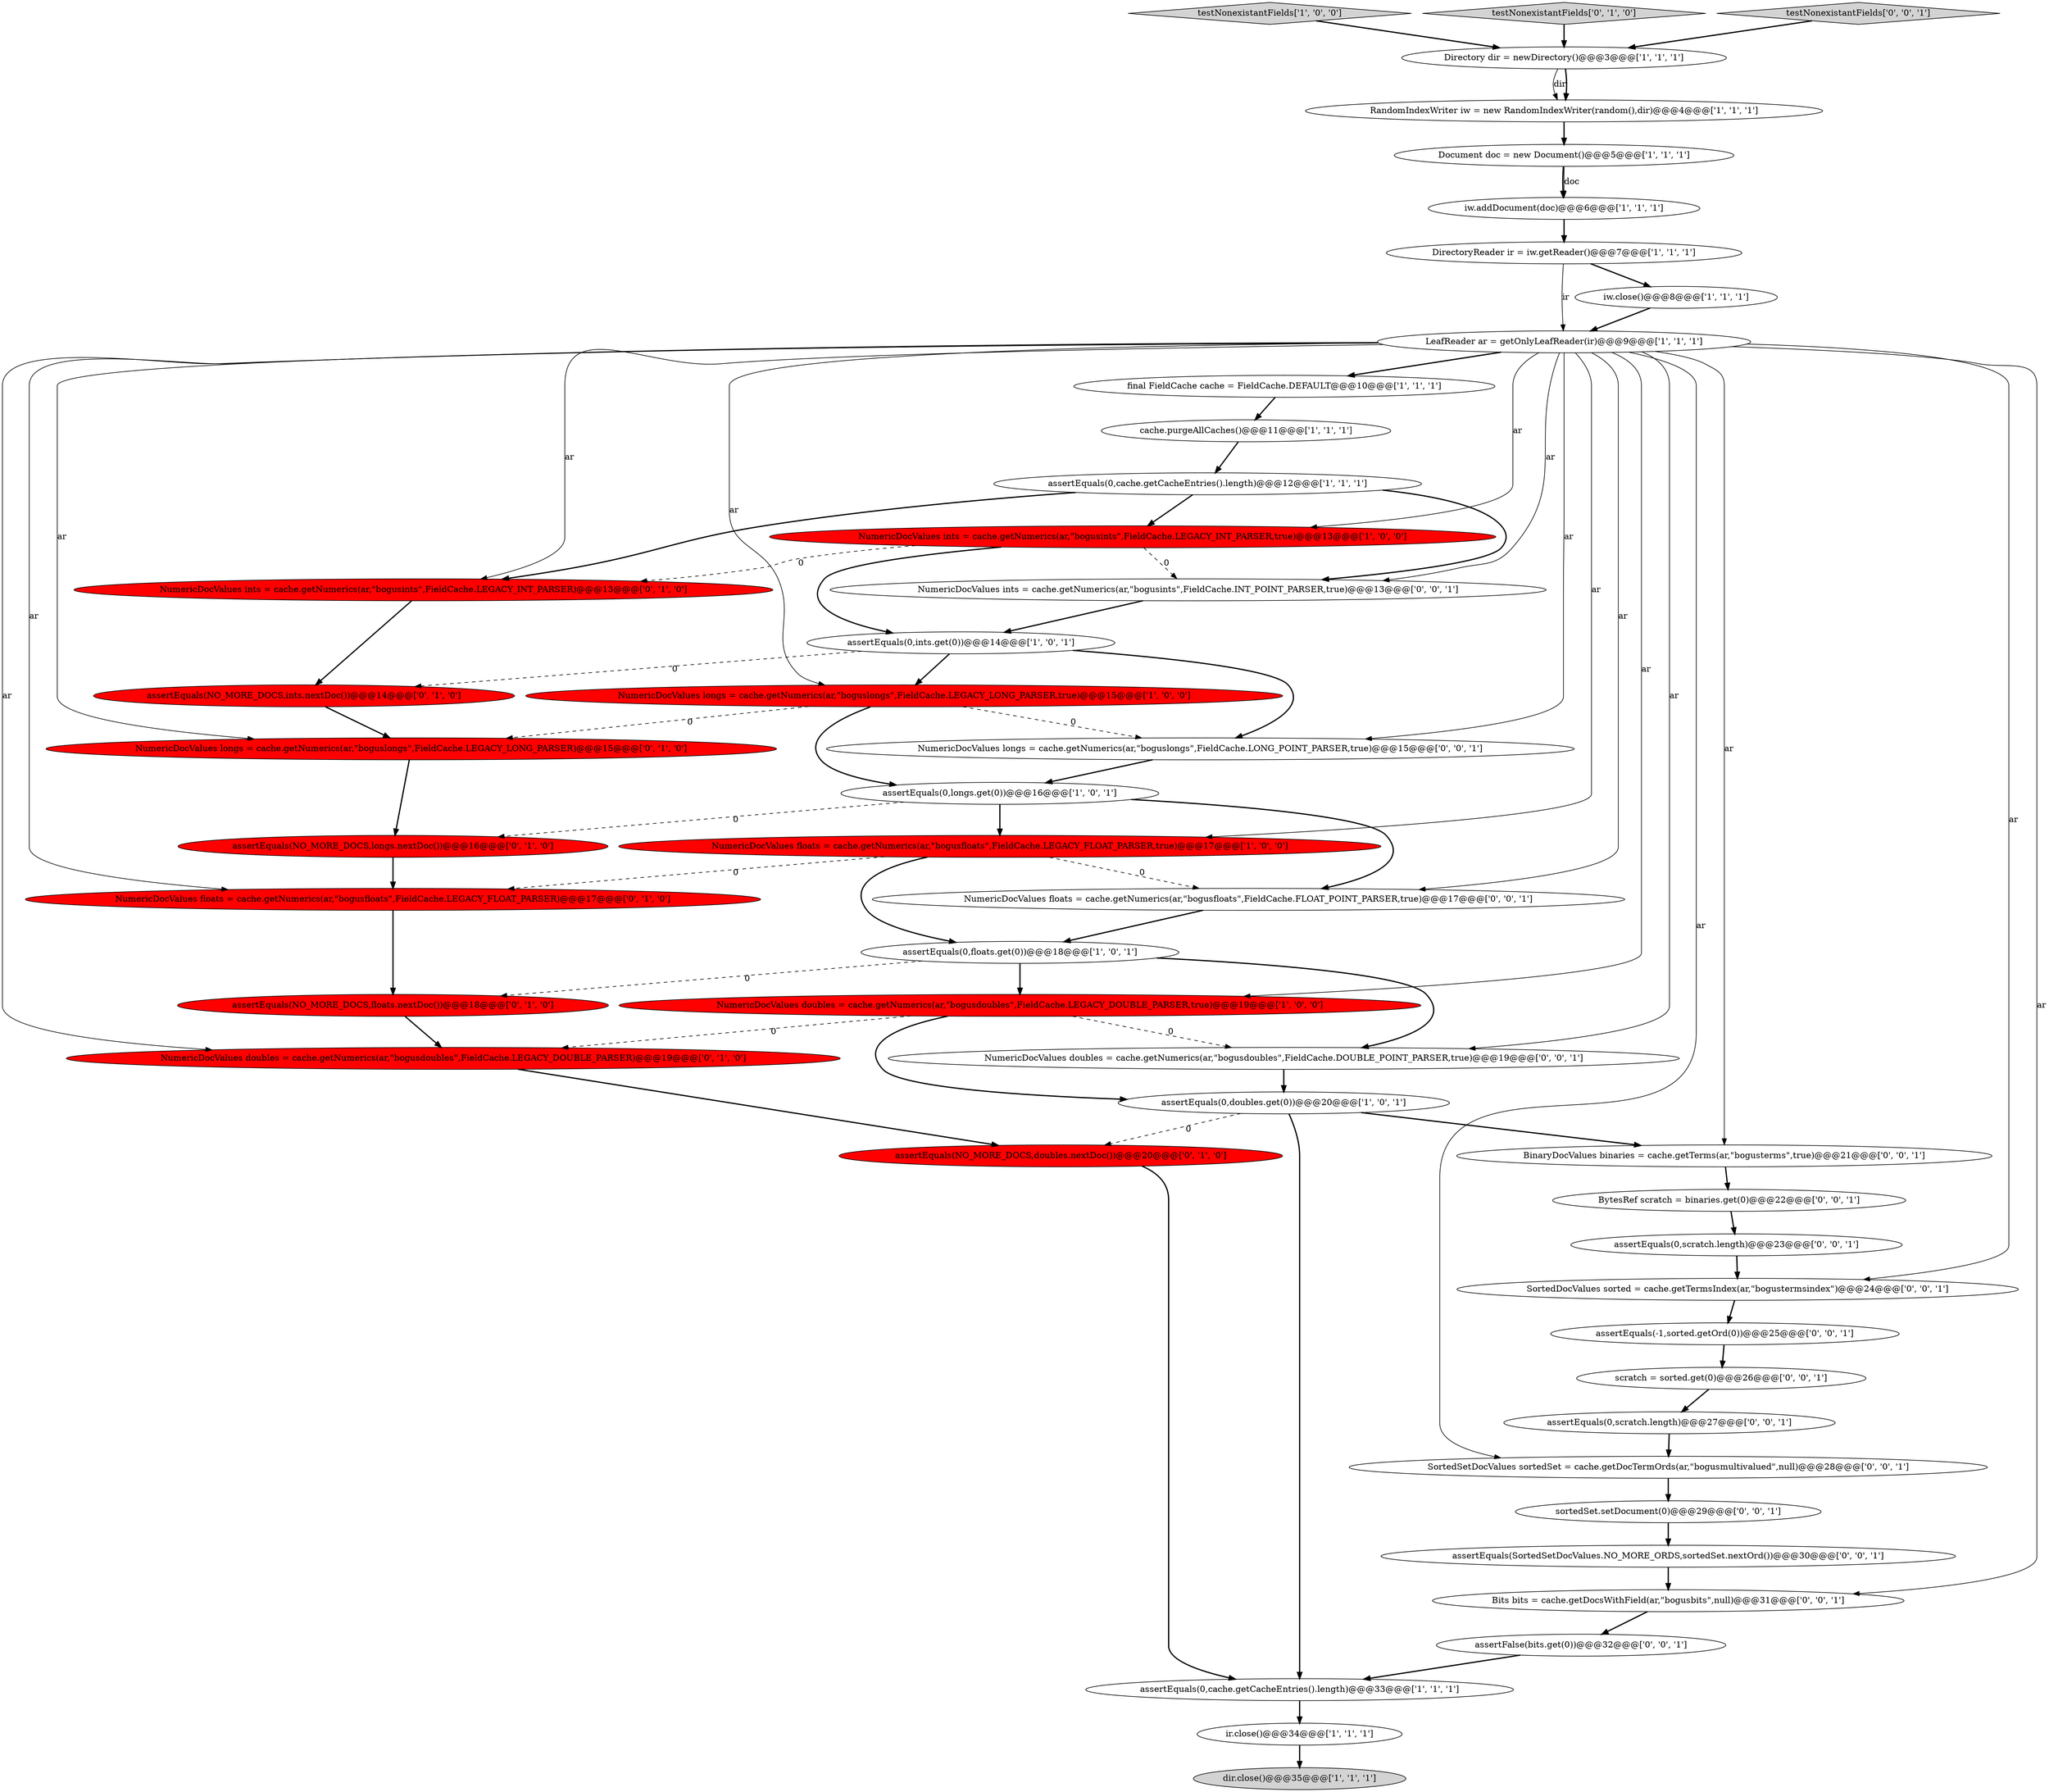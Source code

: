 digraph {
46 [style = filled, label = "sortedSet.setDocument(0)@@@29@@@['0', '0', '1']", fillcolor = white, shape = ellipse image = "AAA0AAABBB3BBB"];
44 [style = filled, label = "BinaryDocValues binaries = cache.getTerms(ar,\"bogusterms\",true)@@@21@@@['0', '0', '1']", fillcolor = white, shape = ellipse image = "AAA0AAABBB3BBB"];
17 [style = filled, label = "Directory dir = newDirectory()@@@3@@@['1', '1', '1']", fillcolor = white, shape = ellipse image = "AAA0AAABBB1BBB"];
41 [style = filled, label = "NumericDocValues ints = cache.getNumerics(ar,\"bogusints\",FieldCache.INT_POINT_PARSER,true)@@@13@@@['0', '0', '1']", fillcolor = white, shape = ellipse image = "AAA0AAABBB3BBB"];
10 [style = filled, label = "NumericDocValues ints = cache.getNumerics(ar,\"bogusints\",FieldCache.LEGACY_INT_PARSER,true)@@@13@@@['1', '0', '0']", fillcolor = red, shape = ellipse image = "AAA1AAABBB1BBB"];
43 [style = filled, label = "assertEquals(0,scratch.length)@@@23@@@['0', '0', '1']", fillcolor = white, shape = ellipse image = "AAA0AAABBB3BBB"];
30 [style = filled, label = "assertEquals(NO_MORE_DOCS,ints.nextDoc())@@@14@@@['0', '1', '0']", fillcolor = red, shape = ellipse image = "AAA1AAABBB2BBB"];
2 [style = filled, label = "DirectoryReader ir = iw.getReader()@@@7@@@['1', '1', '1']", fillcolor = white, shape = ellipse image = "AAA0AAABBB1BBB"];
8 [style = filled, label = "NumericDocValues floats = cache.getNumerics(ar,\"bogusfloats\",FieldCache.LEGACY_FLOAT_PARSER,true)@@@17@@@['1', '0', '0']", fillcolor = red, shape = ellipse image = "AAA1AAABBB1BBB"];
11 [style = filled, label = "testNonexistantFields['1', '0', '0']", fillcolor = lightgray, shape = diamond image = "AAA0AAABBB1BBB"];
38 [style = filled, label = "assertEquals(SortedSetDocValues.NO_MORE_ORDS,sortedSet.nextOrd())@@@30@@@['0', '0', '1']", fillcolor = white, shape = ellipse image = "AAA0AAABBB3BBB"];
1 [style = filled, label = "assertEquals(0,ints.get(0))@@@14@@@['1', '0', '1']", fillcolor = white, shape = ellipse image = "AAA0AAABBB1BBB"];
13 [style = filled, label = "cache.purgeAllCaches()@@@11@@@['1', '1', '1']", fillcolor = white, shape = ellipse image = "AAA0AAABBB1BBB"];
0 [style = filled, label = "LeafReader ar = getOnlyLeafReader(ir)@@@9@@@['1', '1', '1']", fillcolor = white, shape = ellipse image = "AAA0AAABBB1BBB"];
4 [style = filled, label = "assertEquals(0,doubles.get(0))@@@20@@@['1', '0', '1']", fillcolor = white, shape = ellipse image = "AAA0AAABBB1BBB"];
40 [style = filled, label = "scratch = sorted.get(0)@@@26@@@['0', '0', '1']", fillcolor = white, shape = ellipse image = "AAA0AAABBB3BBB"];
29 [style = filled, label = "NumericDocValues longs = cache.getNumerics(ar,\"boguslongs\",FieldCache.LEGACY_LONG_PARSER)@@@15@@@['0', '1', '0']", fillcolor = red, shape = ellipse image = "AAA1AAABBB2BBB"];
47 [style = filled, label = "NumericDocValues doubles = cache.getNumerics(ar,\"bogusdoubles\",FieldCache.DOUBLE_POINT_PARSER,true)@@@19@@@['0', '0', '1']", fillcolor = white, shape = ellipse image = "AAA0AAABBB3BBB"];
14 [style = filled, label = "iw.addDocument(doc)@@@6@@@['1', '1', '1']", fillcolor = white, shape = ellipse image = "AAA0AAABBB1BBB"];
36 [style = filled, label = "assertFalse(bits.get(0))@@@32@@@['0', '0', '1']", fillcolor = white, shape = ellipse image = "AAA0AAABBB3BBB"];
22 [style = filled, label = "NumericDocValues floats = cache.getNumerics(ar,\"bogusfloats\",FieldCache.LEGACY_FLOAT_PARSER)@@@17@@@['0', '1', '0']", fillcolor = red, shape = ellipse image = "AAA1AAABBB2BBB"];
3 [style = filled, label = "iw.close()@@@8@@@['1', '1', '1']", fillcolor = white, shape = ellipse image = "AAA0AAABBB1BBB"];
15 [style = filled, label = "Document doc = new Document()@@@5@@@['1', '1', '1']", fillcolor = white, shape = ellipse image = "AAA0AAABBB1BBB"];
31 [style = filled, label = "NumericDocValues floats = cache.getNumerics(ar,\"bogusfloats\",FieldCache.FLOAT_POINT_PARSER,true)@@@17@@@['0', '0', '1']", fillcolor = white, shape = ellipse image = "AAA0AAABBB3BBB"];
12 [style = filled, label = "dir.close()@@@35@@@['1', '1', '1']", fillcolor = lightgray, shape = ellipse image = "AAA0AAABBB1BBB"];
20 [style = filled, label = "RandomIndexWriter iw = new RandomIndexWriter(random(),dir)@@@4@@@['1', '1', '1']", fillcolor = white, shape = ellipse image = "AAA0AAABBB1BBB"];
24 [style = filled, label = "assertEquals(NO_MORE_DOCS,doubles.nextDoc())@@@20@@@['0', '1', '0']", fillcolor = red, shape = ellipse image = "AAA1AAABBB2BBB"];
25 [style = filled, label = "testNonexistantFields['0', '1', '0']", fillcolor = lightgray, shape = diamond image = "AAA0AAABBB2BBB"];
45 [style = filled, label = "testNonexistantFields['0', '0', '1']", fillcolor = lightgray, shape = diamond image = "AAA0AAABBB3BBB"];
5 [style = filled, label = "NumericDocValues longs = cache.getNumerics(ar,\"boguslongs\",FieldCache.LEGACY_LONG_PARSER,true)@@@15@@@['1', '0', '0']", fillcolor = red, shape = ellipse image = "AAA1AAABBB1BBB"];
6 [style = filled, label = "assertEquals(0,longs.get(0))@@@16@@@['1', '0', '1']", fillcolor = white, shape = ellipse image = "AAA0AAABBB1BBB"];
39 [style = filled, label = "NumericDocValues longs = cache.getNumerics(ar,\"boguslongs\",FieldCache.LONG_POINT_PARSER,true)@@@15@@@['0', '0', '1']", fillcolor = white, shape = ellipse image = "AAA0AAABBB3BBB"];
16 [style = filled, label = "NumericDocValues doubles = cache.getNumerics(ar,\"bogusdoubles\",FieldCache.LEGACY_DOUBLE_PARSER,true)@@@19@@@['1', '0', '0']", fillcolor = red, shape = ellipse image = "AAA1AAABBB1BBB"];
32 [style = filled, label = "Bits bits = cache.getDocsWithField(ar,\"bogusbits\",null)@@@31@@@['0', '0', '1']", fillcolor = white, shape = ellipse image = "AAA0AAABBB3BBB"];
33 [style = filled, label = "assertEquals(0,scratch.length)@@@27@@@['0', '0', '1']", fillcolor = white, shape = ellipse image = "AAA0AAABBB3BBB"];
23 [style = filled, label = "assertEquals(NO_MORE_DOCS,longs.nextDoc())@@@16@@@['0', '1', '0']", fillcolor = red, shape = ellipse image = "AAA1AAABBB2BBB"];
27 [style = filled, label = "NumericDocValues ints = cache.getNumerics(ar,\"bogusints\",FieldCache.LEGACY_INT_PARSER)@@@13@@@['0', '1', '0']", fillcolor = red, shape = ellipse image = "AAA1AAABBB2BBB"];
7 [style = filled, label = "final FieldCache cache = FieldCache.DEFAULT@@@10@@@['1', '1', '1']", fillcolor = white, shape = ellipse image = "AAA0AAABBB1BBB"];
34 [style = filled, label = "SortedDocValues sorted = cache.getTermsIndex(ar,\"bogustermsindex\")@@@24@@@['0', '0', '1']", fillcolor = white, shape = ellipse image = "AAA0AAABBB3BBB"];
19 [style = filled, label = "assertEquals(0,cache.getCacheEntries().length)@@@33@@@['1', '1', '1']", fillcolor = white, shape = ellipse image = "AAA0AAABBB1BBB"];
26 [style = filled, label = "NumericDocValues doubles = cache.getNumerics(ar,\"bogusdoubles\",FieldCache.LEGACY_DOUBLE_PARSER)@@@19@@@['0', '1', '0']", fillcolor = red, shape = ellipse image = "AAA1AAABBB2BBB"];
42 [style = filled, label = "SortedSetDocValues sortedSet = cache.getDocTermOrds(ar,\"bogusmultivalued\",null)@@@28@@@['0', '0', '1']", fillcolor = white, shape = ellipse image = "AAA0AAABBB3BBB"];
28 [style = filled, label = "assertEquals(NO_MORE_DOCS,floats.nextDoc())@@@18@@@['0', '1', '0']", fillcolor = red, shape = ellipse image = "AAA1AAABBB2BBB"];
35 [style = filled, label = "assertEquals(-1,sorted.getOrd(0))@@@25@@@['0', '0', '1']", fillcolor = white, shape = ellipse image = "AAA0AAABBB3BBB"];
18 [style = filled, label = "assertEquals(0,floats.get(0))@@@18@@@['1', '0', '1']", fillcolor = white, shape = ellipse image = "AAA0AAABBB1BBB"];
9 [style = filled, label = "assertEquals(0,cache.getCacheEntries().length)@@@12@@@['1', '1', '1']", fillcolor = white, shape = ellipse image = "AAA0AAABBB1BBB"];
37 [style = filled, label = "BytesRef scratch = binaries.get(0)@@@22@@@['0', '0', '1']", fillcolor = white, shape = ellipse image = "AAA0AAABBB3BBB"];
21 [style = filled, label = "ir.close()@@@34@@@['1', '1', '1']", fillcolor = white, shape = ellipse image = "AAA0AAABBB1BBB"];
7->13 [style = bold, label=""];
1->5 [style = bold, label=""];
1->39 [style = bold, label=""];
0->26 [style = solid, label="ar"];
46->38 [style = bold, label=""];
16->26 [style = dashed, label="0"];
24->19 [style = bold, label=""];
42->46 [style = bold, label=""];
15->14 [style = bold, label=""];
18->47 [style = bold, label=""];
8->18 [style = bold, label=""];
1->30 [style = dashed, label="0"];
2->3 [style = bold, label=""];
0->39 [style = solid, label="ar"];
15->14 [style = solid, label="doc"];
27->30 [style = bold, label=""];
4->19 [style = bold, label=""];
39->6 [style = bold, label=""];
28->26 [style = bold, label=""];
31->18 [style = bold, label=""];
22->28 [style = bold, label=""];
5->39 [style = dashed, label="0"];
29->23 [style = bold, label=""];
9->10 [style = bold, label=""];
41->1 [style = bold, label=""];
10->27 [style = dashed, label="0"];
5->29 [style = dashed, label="0"];
0->8 [style = solid, label="ar"];
26->24 [style = bold, label=""];
25->17 [style = bold, label=""];
0->34 [style = solid, label="ar"];
30->29 [style = bold, label=""];
0->47 [style = solid, label="ar"];
3->0 [style = bold, label=""];
4->44 [style = bold, label=""];
38->32 [style = bold, label=""];
0->27 [style = solid, label="ar"];
0->32 [style = solid, label="ar"];
0->7 [style = bold, label=""];
21->12 [style = bold, label=""];
9->27 [style = bold, label=""];
9->41 [style = bold, label=""];
0->10 [style = solid, label="ar"];
35->40 [style = bold, label=""];
0->5 [style = solid, label="ar"];
37->43 [style = bold, label=""];
0->16 [style = solid, label="ar"];
40->33 [style = bold, label=""];
8->22 [style = dashed, label="0"];
23->22 [style = bold, label=""];
6->31 [style = bold, label=""];
10->41 [style = dashed, label="0"];
5->6 [style = bold, label=""];
16->47 [style = dashed, label="0"];
33->42 [style = bold, label=""];
8->31 [style = dashed, label="0"];
6->8 [style = bold, label=""];
2->0 [style = solid, label="ir"];
18->28 [style = dashed, label="0"];
32->36 [style = bold, label=""];
11->17 [style = bold, label=""];
17->20 [style = solid, label="dir"];
14->2 [style = bold, label=""];
19->21 [style = bold, label=""];
0->41 [style = solid, label="ar"];
13->9 [style = bold, label=""];
0->42 [style = solid, label="ar"];
44->37 [style = bold, label=""];
16->4 [style = bold, label=""];
34->35 [style = bold, label=""];
45->17 [style = bold, label=""];
0->22 [style = solid, label="ar"];
10->1 [style = bold, label=""];
20->15 [style = bold, label=""];
43->34 [style = bold, label=""];
4->24 [style = dashed, label="0"];
47->4 [style = bold, label=""];
0->44 [style = solid, label="ar"];
6->23 [style = dashed, label="0"];
36->19 [style = bold, label=""];
0->29 [style = solid, label="ar"];
17->20 [style = bold, label=""];
0->31 [style = solid, label="ar"];
18->16 [style = bold, label=""];
}
